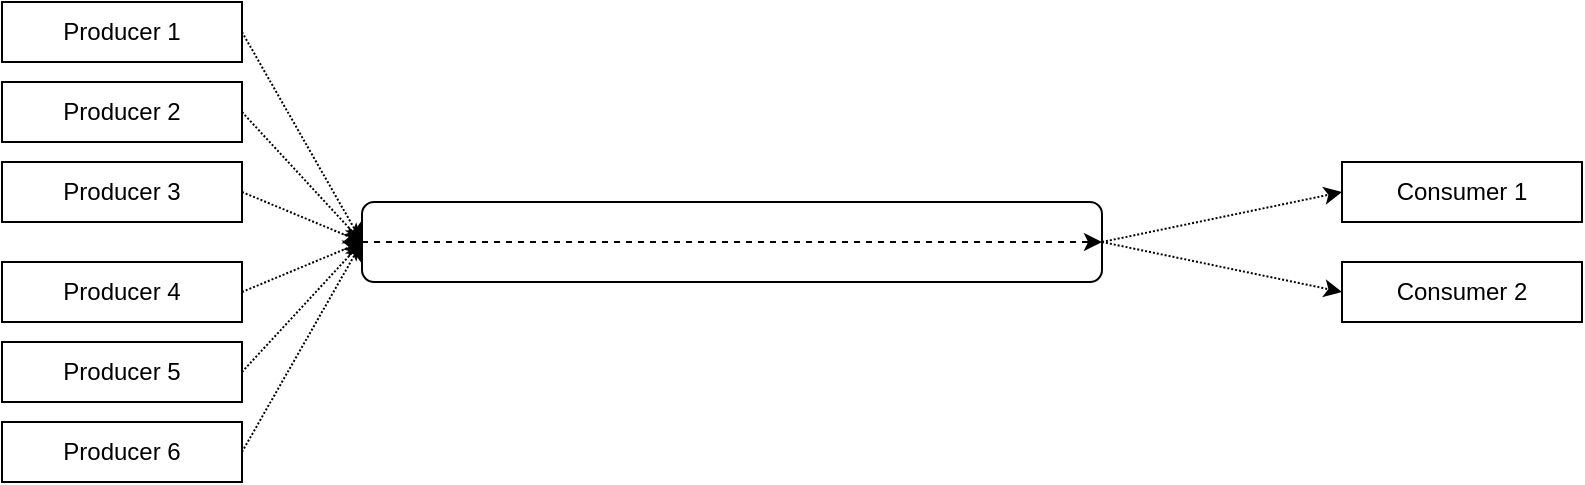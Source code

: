 <mxfile version="23.1.1" type="github">
  <diagram name="Page-1" id="iQ7dKiwMl4B1It-_caOo">
    <mxGraphModel dx="1026" dy="650" grid="1" gridSize="10" guides="1" tooltips="1" connect="1" arrows="1" fold="1" page="1" pageScale="1" pageWidth="827" pageHeight="1169" math="0" shadow="0">
      <root>
        <mxCell id="0" />
        <mxCell id="1" parent="0" />
        <mxCell id="aSNwbk181C1lArDExzLo-10" style="rounded=0;orthogonalLoop=1;jettySize=auto;html=1;exitX=1;exitY=0.5;exitDx=0;exitDy=0;entryX=0;entryY=0.5;entryDx=0;entryDy=0;curved=0;dashed=1;dashPattern=1 1;" edge="1" parent="1" source="aSNwbk181C1lArDExzLo-1" target="aSNwbk181C1lArDExzLo-9">
          <mxGeometry relative="1" as="geometry" />
        </mxCell>
        <mxCell id="aSNwbk181C1lArDExzLo-1" value="Producer 1" style="rounded=0;whiteSpace=wrap;html=1;" vertex="1" parent="1">
          <mxGeometry x="20" y="120" width="120" height="30" as="geometry" />
        </mxCell>
        <mxCell id="aSNwbk181C1lArDExzLo-11" style="rounded=0;orthogonalLoop=1;jettySize=auto;html=1;entryX=0;entryY=0.5;entryDx=0;entryDy=0;exitX=1;exitY=0.5;exitDx=0;exitDy=0;curved=0;dashed=1;dashPattern=1 1;" edge="1" parent="1" source="aSNwbk181C1lArDExzLo-2" target="aSNwbk181C1lArDExzLo-9">
          <mxGeometry relative="1" as="geometry" />
        </mxCell>
        <mxCell id="aSNwbk181C1lArDExzLo-2" value="Producer 2" style="rounded=0;whiteSpace=wrap;html=1;" vertex="1" parent="1">
          <mxGeometry x="20" y="160" width="120" height="30" as="geometry" />
        </mxCell>
        <mxCell id="aSNwbk181C1lArDExzLo-12" style="rounded=0;orthogonalLoop=1;jettySize=auto;html=1;exitX=1;exitY=0.5;exitDx=0;exitDy=0;entryX=0;entryY=0.5;entryDx=0;entryDy=0;curved=0;dashed=1;dashPattern=1 1;" edge="1" parent="1" source="aSNwbk181C1lArDExzLo-3" target="aSNwbk181C1lArDExzLo-9">
          <mxGeometry relative="1" as="geometry" />
        </mxCell>
        <mxCell id="aSNwbk181C1lArDExzLo-3" value="Producer 3" style="rounded=0;whiteSpace=wrap;html=1;" vertex="1" parent="1">
          <mxGeometry x="20" y="200" width="120" height="30" as="geometry" />
        </mxCell>
        <mxCell id="aSNwbk181C1lArDExzLo-14" style="rounded=0;orthogonalLoop=1;jettySize=auto;html=1;exitX=1;exitY=0.5;exitDx=0;exitDy=0;entryX=0;entryY=0.5;entryDx=0;entryDy=0;curved=0;dashed=1;dashPattern=1 1;" edge="1" parent="1" source="aSNwbk181C1lArDExzLo-4" target="aSNwbk181C1lArDExzLo-9">
          <mxGeometry relative="1" as="geometry" />
        </mxCell>
        <mxCell id="aSNwbk181C1lArDExzLo-4" value="Producer 4" style="rounded=0;whiteSpace=wrap;html=1;" vertex="1" parent="1">
          <mxGeometry x="20" y="250" width="120" height="30" as="geometry" />
        </mxCell>
        <mxCell id="aSNwbk181C1lArDExzLo-15" style="rounded=0;orthogonalLoop=1;jettySize=auto;html=1;exitX=1;exitY=0.5;exitDx=0;exitDy=0;entryX=0;entryY=0.5;entryDx=0;entryDy=0;curved=0;dashed=1;dashPattern=1 1;" edge="1" parent="1" source="aSNwbk181C1lArDExzLo-5" target="aSNwbk181C1lArDExzLo-9">
          <mxGeometry relative="1" as="geometry" />
        </mxCell>
        <mxCell id="aSNwbk181C1lArDExzLo-5" value="Producer 5" style="rounded=0;whiteSpace=wrap;html=1;" vertex="1" parent="1">
          <mxGeometry x="20" y="290" width="120" height="30" as="geometry" />
        </mxCell>
        <mxCell id="aSNwbk181C1lArDExzLo-16" style="rounded=0;orthogonalLoop=1;jettySize=auto;html=1;exitX=1;exitY=0.5;exitDx=0;exitDy=0;entryX=0;entryY=0.5;entryDx=0;entryDy=0;curved=0;dashed=1;dashPattern=1 1;" edge="1" parent="1" source="aSNwbk181C1lArDExzLo-8" target="aSNwbk181C1lArDExzLo-9">
          <mxGeometry relative="1" as="geometry" />
        </mxCell>
        <mxCell id="aSNwbk181C1lArDExzLo-8" value="Producer 6" style="rounded=0;whiteSpace=wrap;html=1;" vertex="1" parent="1">
          <mxGeometry x="20" y="330" width="120" height="30" as="geometry" />
        </mxCell>
        <mxCell id="aSNwbk181C1lArDExzLo-23" style="rounded=0;orthogonalLoop=1;jettySize=auto;html=1;exitX=1;exitY=0.5;exitDx=0;exitDy=0;entryX=0;entryY=0.5;entryDx=0;entryDy=0;dashed=1;dashPattern=1 1;" edge="1" parent="1" source="aSNwbk181C1lArDExzLo-9" target="aSNwbk181C1lArDExzLo-17">
          <mxGeometry relative="1" as="geometry" />
        </mxCell>
        <mxCell id="aSNwbk181C1lArDExzLo-24" style="rounded=0;orthogonalLoop=1;jettySize=auto;html=1;exitX=1;exitY=0.5;exitDx=0;exitDy=0;entryX=0;entryY=0.5;entryDx=0;entryDy=0;dashed=1;dashPattern=1 1;" edge="1" parent="1" source="aSNwbk181C1lArDExzLo-9" target="aSNwbk181C1lArDExzLo-18">
          <mxGeometry relative="1" as="geometry" />
        </mxCell>
        <mxCell id="aSNwbk181C1lArDExzLo-9" value="" style="rounded=1;whiteSpace=wrap;html=1;" vertex="1" parent="1">
          <mxGeometry x="200" y="220" width="370" height="40" as="geometry" />
        </mxCell>
        <mxCell id="aSNwbk181C1lArDExzLo-17" value="Consumer 1" style="rounded=0;whiteSpace=wrap;html=1;" vertex="1" parent="1">
          <mxGeometry x="690" y="200" width="120" height="30" as="geometry" />
        </mxCell>
        <mxCell id="aSNwbk181C1lArDExzLo-18" value="Consumer 2" style="rounded=0;whiteSpace=wrap;html=1;" vertex="1" parent="1">
          <mxGeometry x="690" y="250" width="120" height="30" as="geometry" />
        </mxCell>
        <mxCell id="aSNwbk181C1lArDExzLo-25" style="rounded=0;orthogonalLoop=1;jettySize=auto;html=1;exitX=0;exitY=0.5;exitDx=0;exitDy=0;entryX=1;entryY=0.5;entryDx=0;entryDy=0;dashed=1;" edge="1" parent="1" source="aSNwbk181C1lArDExzLo-9" target="aSNwbk181C1lArDExzLo-9">
          <mxGeometry relative="1" as="geometry" />
        </mxCell>
      </root>
    </mxGraphModel>
  </diagram>
</mxfile>
